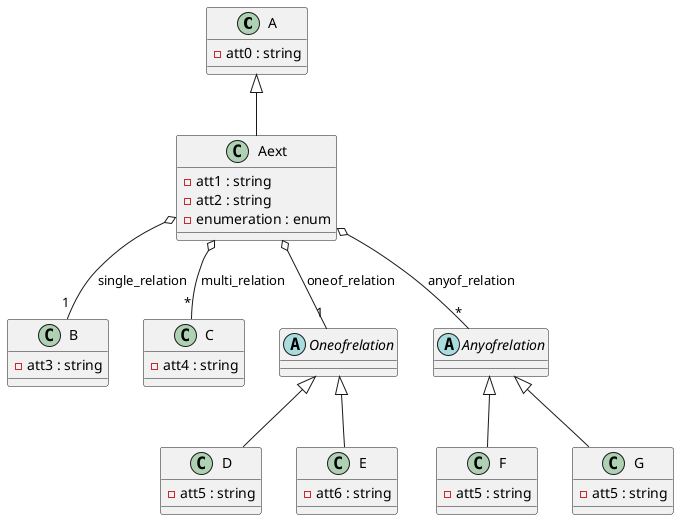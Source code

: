 @startuml
class A {
    -att0 : string
}
class Aext {
    -att1 : string
    -att2 : string
    -enumeration : enum
}
class B {
    -att3 : string
}
class C {
    -att4 : string
}
class D {
    -att5 : string
}
class E {
    -att6 : string
}
class F {
    -att5 : string
}
class G {
    -att5 : string
}
abstract class Oneofrelation {
}
abstract class Anyofrelation {
}
Aext o-- "1" B : single_relation
Aext o-- "*" C : multi_relation
Aext o-- "1" Oneofrelation : oneof_relation
Oneofrelation <|-- D
Oneofrelation <|-- E
Aext o-- "*" Anyofrelation : anyof_relation
Anyofrelation <|-- F
Anyofrelation <|-- G
A <|-- Aext

@enduml